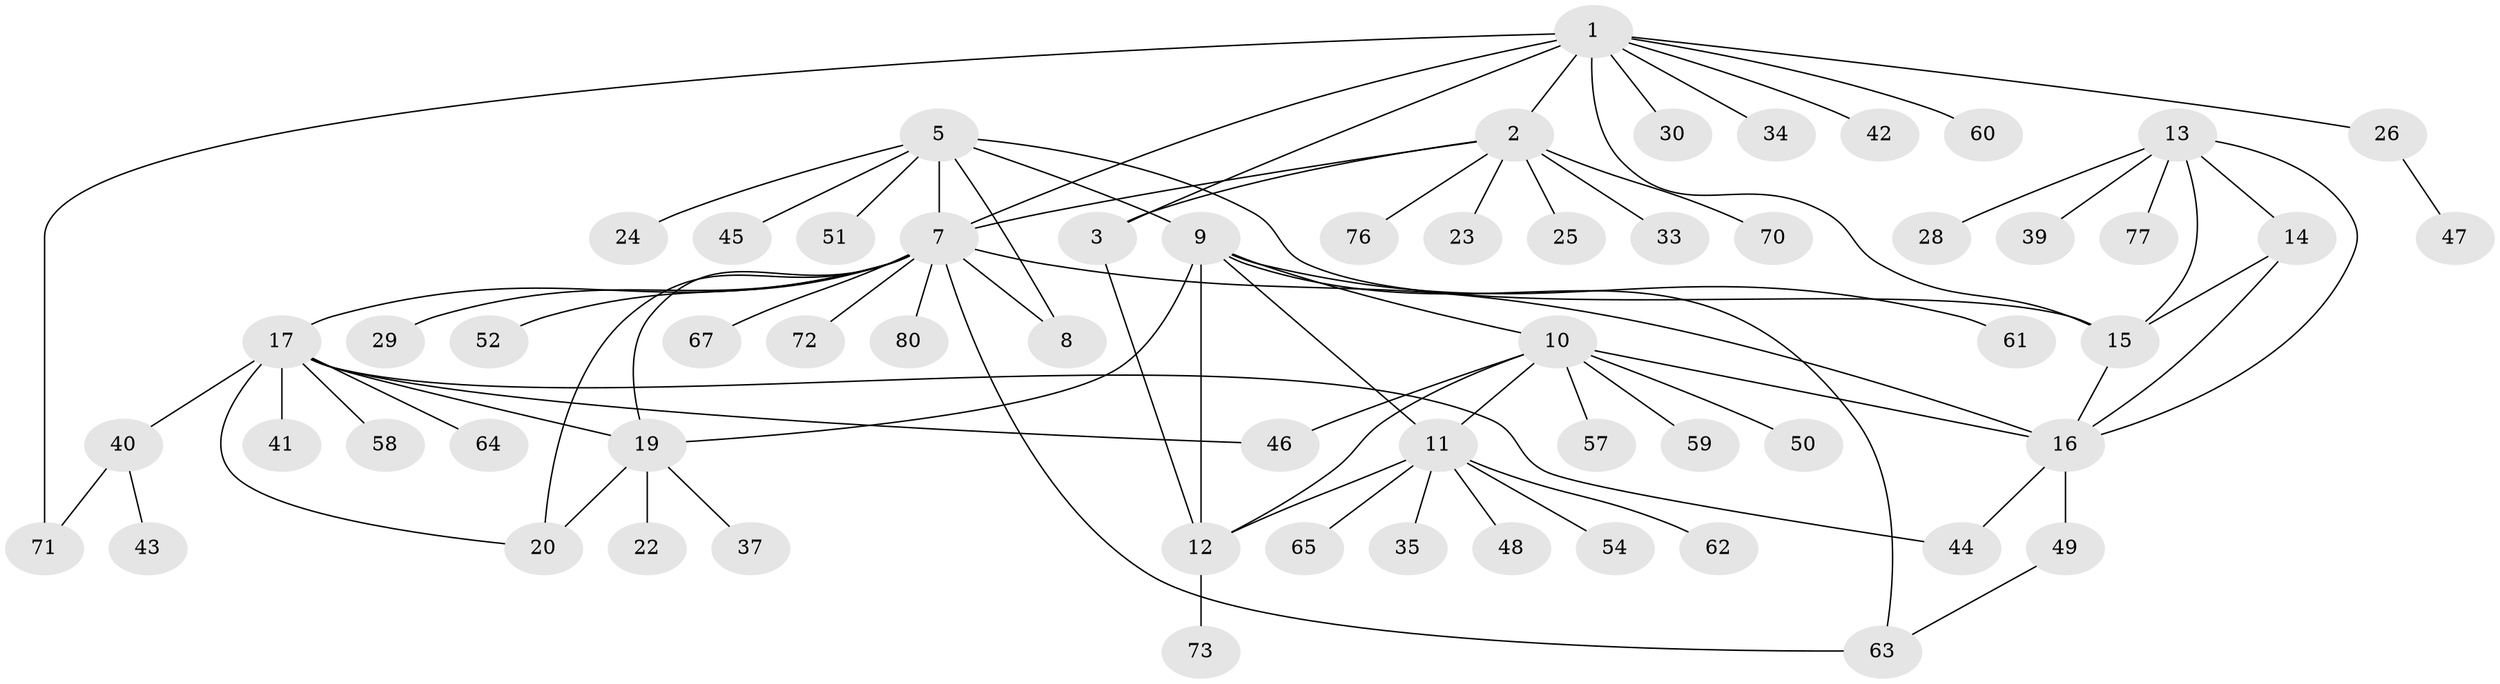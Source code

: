 // original degree distribution, {12: 0.012048192771084338, 4: 0.024096385542168676, 5: 0.04819277108433735, 8: 0.04819277108433735, 6: 0.012048192771084338, 9: 0.024096385542168676, 3: 0.04819277108433735, 7: 0.03614457831325301, 10: 0.012048192771084338, 1: 0.5421686746987951, 2: 0.1927710843373494}
// Generated by graph-tools (version 1.1) at 2025/42/03/06/25 10:42:08]
// undirected, 61 vertices, 82 edges
graph export_dot {
graph [start="1"]
  node [color=gray90,style=filled];
  1 [super="+55"];
  2 [super="+4"];
  3 [super="+27"];
  5 [super="+6"];
  7 [super="+18"];
  8;
  9 [super="+69"];
  10 [super="+74"];
  11 [super="+38"];
  12;
  13 [super="+53"];
  14 [super="+56"];
  15;
  16;
  17 [super="+21"];
  19 [super="+83"];
  20;
  22;
  23;
  24;
  25 [super="+32"];
  26;
  28 [super="+36"];
  29;
  30 [super="+31"];
  33;
  34;
  35;
  37;
  39;
  40;
  41;
  42;
  43;
  44;
  45;
  46;
  47;
  48 [super="+79"];
  49;
  50;
  51;
  52 [super="+66"];
  54;
  57 [super="+75"];
  58 [super="+82"];
  59;
  60;
  61;
  62;
  63 [super="+68"];
  64;
  65;
  67;
  70;
  71;
  72;
  73 [super="+81"];
  76 [super="+78"];
  77;
  80;
  1 -- 2 [weight=2];
  1 -- 3;
  1 -- 7;
  1 -- 15;
  1 -- 26;
  1 -- 30;
  1 -- 34;
  1 -- 42;
  1 -- 60;
  1 -- 71;
  2 -- 3 [weight=2];
  2 -- 70;
  2 -- 33;
  2 -- 7;
  2 -- 76;
  2 -- 23;
  2 -- 25;
  3 -- 12;
  5 -- 7 [weight=2];
  5 -- 8 [weight=2];
  5 -- 9;
  5 -- 45;
  5 -- 51;
  5 -- 24;
  5 -- 15;
  7 -- 8;
  7 -- 63;
  7 -- 67;
  7 -- 72;
  7 -- 80;
  7 -- 16;
  7 -- 17;
  7 -- 19;
  7 -- 20;
  7 -- 52;
  7 -- 29;
  9 -- 10;
  9 -- 11;
  9 -- 12;
  9 -- 19;
  9 -- 61;
  9 -- 63;
  10 -- 11;
  10 -- 12;
  10 -- 16;
  10 -- 46;
  10 -- 50;
  10 -- 57;
  10 -- 59;
  11 -- 12;
  11 -- 35;
  11 -- 48;
  11 -- 54;
  11 -- 62;
  11 -- 65;
  12 -- 73;
  13 -- 14;
  13 -- 15;
  13 -- 16;
  13 -- 28;
  13 -- 39;
  13 -- 77;
  14 -- 15;
  14 -- 16;
  15 -- 16;
  16 -- 44;
  16 -- 49;
  17 -- 19;
  17 -- 20;
  17 -- 40;
  17 -- 41;
  17 -- 44;
  17 -- 46;
  17 -- 58;
  17 -- 64;
  19 -- 20;
  19 -- 22;
  19 -- 37;
  26 -- 47;
  40 -- 43;
  40 -- 71;
  49 -- 63;
}
